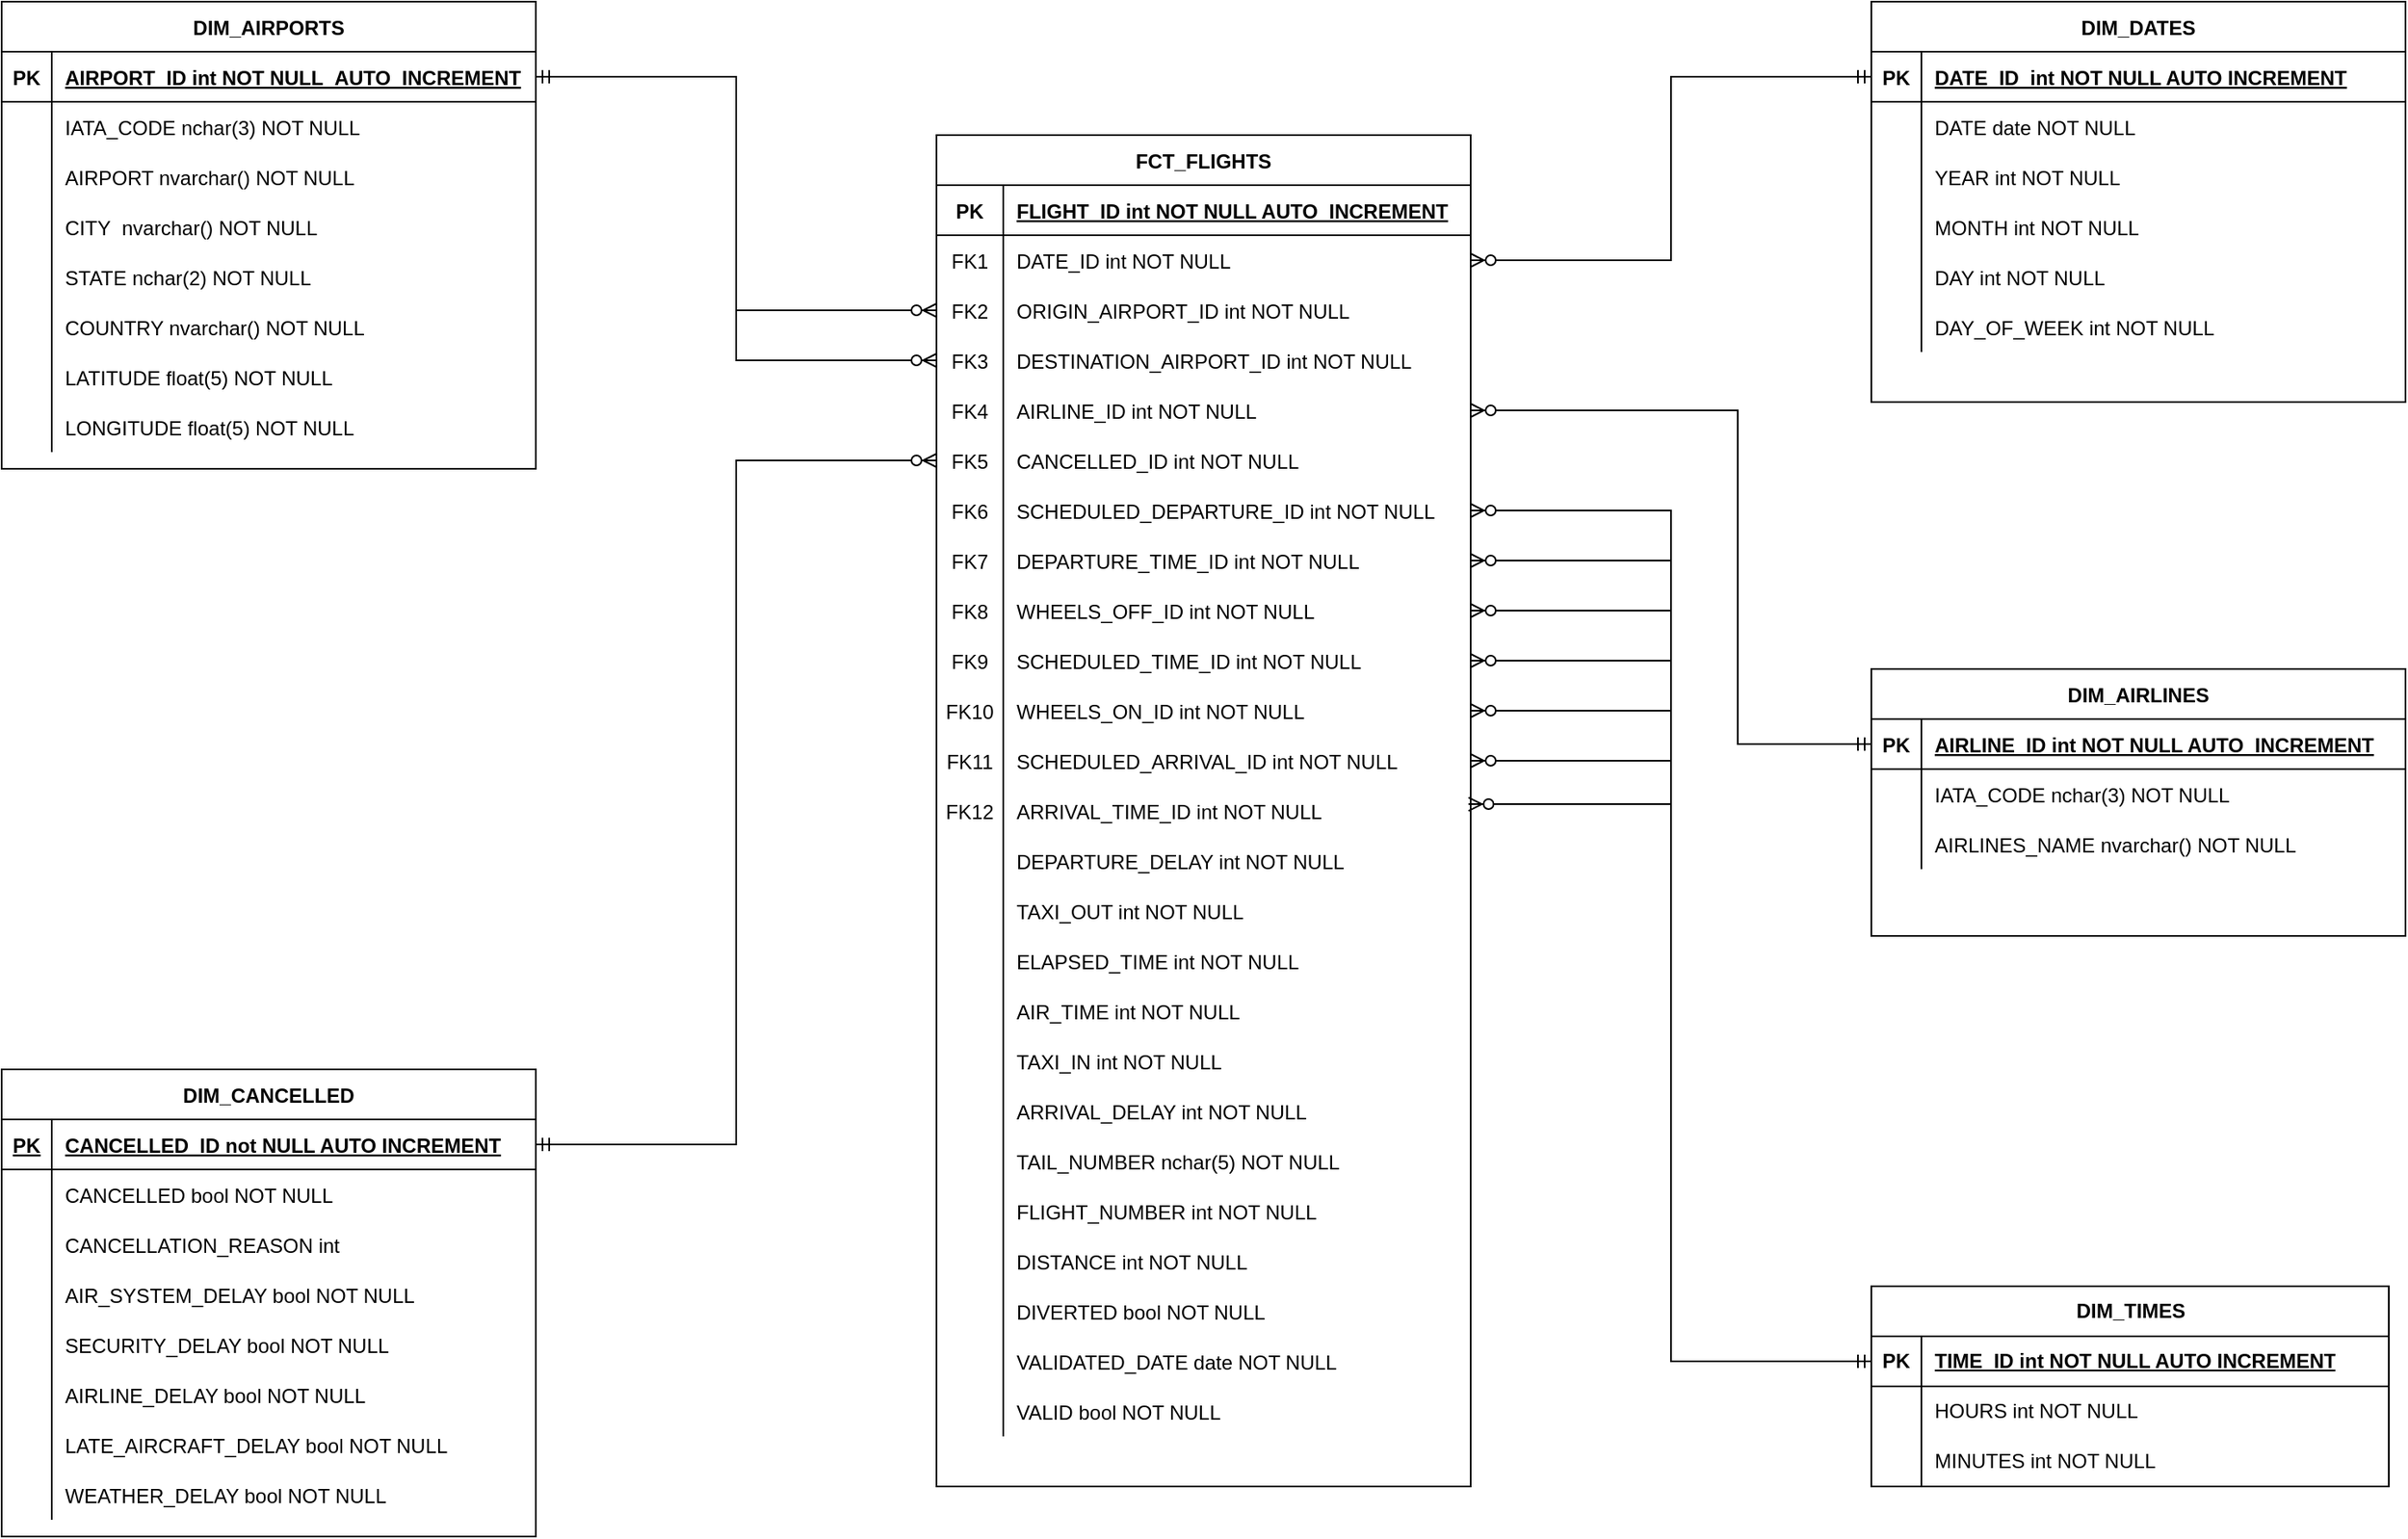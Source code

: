 <mxfile version="21.8.0" type="device">
  <diagram id="R2lEEEUBdFMjLlhIrx00" name="Page-1">
    <mxGraphModel dx="2049" dy="1083" grid="1" gridSize="10" guides="1" tooltips="1" connect="1" arrows="1" fold="1" page="1" pageScale="1" pageWidth="2336" pageHeight="1654" math="0" shadow="0" extFonts="Permanent Marker^https://fonts.googleapis.com/css?family=Permanent+Marker">
      <root>
        <mxCell id="0" />
        <mxCell id="1" parent="0" />
        <mxCell id="C-vyLk0tnHw3VtMMgP7b-2" value="FCT_FLIGHTS" style="shape=table;startSize=30;container=1;collapsible=1;childLayout=tableLayout;fixedRows=1;rowLines=0;fontStyle=1;align=center;resizeLast=1;swimlaneLine=1;" parent="1" vertex="1">
          <mxGeometry x="1160" y="640" width="320" height="810" as="geometry" />
        </mxCell>
        <mxCell id="AF_8IqiVw7T7CIgEQuoO-13" style="shape=partialRectangle;collapsible=0;dropTarget=0;pointerEvents=0;fillColor=none;points=[[0,0.5],[1,0.5]];portConstraint=eastwest;top=0;left=0;right=0;bottom=0;" parent="C-vyLk0tnHw3VtMMgP7b-2" vertex="1">
          <mxGeometry y="30" width="320" height="30" as="geometry" />
        </mxCell>
        <mxCell id="AF_8IqiVw7T7CIgEQuoO-14" value="PK" style="shape=partialRectangle;overflow=hidden;connectable=0;fillColor=none;top=0;left=0;bottom=1;right=0;fontStyle=1" parent="AF_8IqiVw7T7CIgEQuoO-13" vertex="1">
          <mxGeometry width="40.0" height="30" as="geometry">
            <mxRectangle width="40.0" height="30" as="alternateBounds" />
          </mxGeometry>
        </mxCell>
        <mxCell id="AF_8IqiVw7T7CIgEQuoO-15" value="FLIGHT_ID int NOT NULL AUTO_INCREMENT" style="shape=partialRectangle;overflow=hidden;connectable=0;fillColor=none;top=0;left=0;bottom=1;right=0;align=left;spacingLeft=6;fontStyle=5" parent="AF_8IqiVw7T7CIgEQuoO-13" vertex="1">
          <mxGeometry x="40.0" width="280.0" height="30" as="geometry">
            <mxRectangle width="280.0" height="30" as="alternateBounds" />
          </mxGeometry>
        </mxCell>
        <mxCell id="AF_8IqiVw7T7CIgEQuoO-1" style="shape=partialRectangle;collapsible=0;dropTarget=0;pointerEvents=0;fillColor=none;points=[[0,0.5],[1,0.5]];portConstraint=eastwest;top=0;left=0;right=0;bottom=0;" parent="C-vyLk0tnHw3VtMMgP7b-2" vertex="1">
          <mxGeometry y="60" width="320" height="30" as="geometry" />
        </mxCell>
        <mxCell id="AF_8IqiVw7T7CIgEQuoO-2" value="FK1" style="shape=partialRectangle;overflow=hidden;connectable=0;fillColor=none;top=0;left=0;bottom=0;right=0;" parent="AF_8IqiVw7T7CIgEQuoO-1" vertex="1">
          <mxGeometry width="40.0" height="30" as="geometry">
            <mxRectangle width="40.0" height="30" as="alternateBounds" />
          </mxGeometry>
        </mxCell>
        <mxCell id="AF_8IqiVw7T7CIgEQuoO-3" value="DATE_ID int NOT NULL" style="shape=partialRectangle;overflow=hidden;connectable=0;fillColor=none;top=0;left=0;bottom=0;right=0;align=left;spacingLeft=6;" parent="AF_8IqiVw7T7CIgEQuoO-1" vertex="1">
          <mxGeometry x="40.0" width="280.0" height="30" as="geometry">
            <mxRectangle width="280.0" height="30" as="alternateBounds" />
          </mxGeometry>
        </mxCell>
        <mxCell id="C-vyLk0tnHw3VtMMgP7b-6" value="" style="shape=partialRectangle;collapsible=0;dropTarget=0;pointerEvents=0;fillColor=none;points=[[0,0.5],[1,0.5]];portConstraint=eastwest;top=0;left=0;right=0;bottom=0;" parent="C-vyLk0tnHw3VtMMgP7b-2" vertex="1">
          <mxGeometry y="90" width="320" height="30" as="geometry" />
        </mxCell>
        <mxCell id="C-vyLk0tnHw3VtMMgP7b-7" value="FK2" style="shape=partialRectangle;overflow=hidden;connectable=0;fillColor=none;top=0;left=0;bottom=0;right=0;" parent="C-vyLk0tnHw3VtMMgP7b-6" vertex="1">
          <mxGeometry width="40.0" height="30" as="geometry">
            <mxRectangle width="40.0" height="30" as="alternateBounds" />
          </mxGeometry>
        </mxCell>
        <mxCell id="C-vyLk0tnHw3VtMMgP7b-8" value="ORIGIN_AIRPORT_ID int NOT NULL" style="shape=partialRectangle;overflow=hidden;connectable=0;fillColor=none;top=0;left=0;bottom=0;right=0;align=left;spacingLeft=6;" parent="C-vyLk0tnHw3VtMMgP7b-6" vertex="1">
          <mxGeometry x="40.0" width="280.0" height="30" as="geometry">
            <mxRectangle width="280.0" height="30" as="alternateBounds" />
          </mxGeometry>
        </mxCell>
        <mxCell id="C-vyLk0tnHw3VtMMgP7b-9" value="" style="shape=partialRectangle;collapsible=0;dropTarget=0;pointerEvents=0;fillColor=none;points=[[0,0.5],[1,0.5]];portConstraint=eastwest;top=0;left=0;right=0;bottom=0;" parent="C-vyLk0tnHw3VtMMgP7b-2" vertex="1">
          <mxGeometry y="120" width="320" height="30" as="geometry" />
        </mxCell>
        <mxCell id="C-vyLk0tnHw3VtMMgP7b-10" value="FK3" style="shape=partialRectangle;overflow=hidden;connectable=0;fillColor=none;top=0;left=0;bottom=0;right=0;" parent="C-vyLk0tnHw3VtMMgP7b-9" vertex="1">
          <mxGeometry width="40.0" height="30" as="geometry">
            <mxRectangle width="40.0" height="30" as="alternateBounds" />
          </mxGeometry>
        </mxCell>
        <mxCell id="C-vyLk0tnHw3VtMMgP7b-11" value="DESTINATION_AIRPORT_ID int NOT NULL" style="shape=partialRectangle;overflow=hidden;connectable=0;fillColor=none;top=0;left=0;bottom=0;right=0;align=left;spacingLeft=6;" parent="C-vyLk0tnHw3VtMMgP7b-9" vertex="1">
          <mxGeometry x="40.0" width="280.0" height="30" as="geometry">
            <mxRectangle width="280.0" height="30" as="alternateBounds" />
          </mxGeometry>
        </mxCell>
        <mxCell id="hlkv6ecjWy8X-TsBvbIX-10" style="shape=partialRectangle;collapsible=0;dropTarget=0;pointerEvents=0;fillColor=none;points=[[0,0.5],[1,0.5]];portConstraint=eastwest;top=0;left=0;right=0;bottom=0;" parent="C-vyLk0tnHw3VtMMgP7b-2" vertex="1">
          <mxGeometry y="150" width="320" height="30" as="geometry" />
        </mxCell>
        <mxCell id="hlkv6ecjWy8X-TsBvbIX-11" value="FK4" style="shape=partialRectangle;overflow=hidden;connectable=0;fillColor=none;top=0;left=0;bottom=0;right=0;" parent="hlkv6ecjWy8X-TsBvbIX-10" vertex="1">
          <mxGeometry width="40.0" height="30" as="geometry">
            <mxRectangle width="40.0" height="30" as="alternateBounds" />
          </mxGeometry>
        </mxCell>
        <mxCell id="hlkv6ecjWy8X-TsBvbIX-12" value="AIRLINE_ID int NOT NULL" style="shape=partialRectangle;overflow=hidden;connectable=0;fillColor=none;top=0;left=0;bottom=0;right=0;align=left;spacingLeft=6;" parent="hlkv6ecjWy8X-TsBvbIX-10" vertex="1">
          <mxGeometry x="40.0" width="280.0" height="30" as="geometry">
            <mxRectangle width="280.0" height="30" as="alternateBounds" />
          </mxGeometry>
        </mxCell>
        <mxCell id="AF_8IqiVw7T7CIgEQuoO-24" style="shape=partialRectangle;collapsible=0;dropTarget=0;pointerEvents=0;fillColor=none;points=[[0,0.5],[1,0.5]];portConstraint=eastwest;top=0;left=0;right=0;bottom=0;" parent="C-vyLk0tnHw3VtMMgP7b-2" vertex="1">
          <mxGeometry y="180" width="320" height="30" as="geometry" />
        </mxCell>
        <mxCell id="AF_8IqiVw7T7CIgEQuoO-25" value="FK5" style="shape=partialRectangle;overflow=hidden;connectable=0;fillColor=none;top=0;left=0;bottom=0;right=0;" parent="AF_8IqiVw7T7CIgEQuoO-24" vertex="1">
          <mxGeometry width="40.0" height="30" as="geometry">
            <mxRectangle width="40.0" height="30" as="alternateBounds" />
          </mxGeometry>
        </mxCell>
        <mxCell id="AF_8IqiVw7T7CIgEQuoO-26" value="CANCELLED_ID int NOT NULL" style="shape=partialRectangle;overflow=hidden;connectable=0;fillColor=none;top=0;left=0;bottom=0;right=0;align=left;spacingLeft=6;" parent="AF_8IqiVw7T7CIgEQuoO-24" vertex="1">
          <mxGeometry x="40.0" width="280.0" height="30" as="geometry">
            <mxRectangle width="280.0" height="30" as="alternateBounds" />
          </mxGeometry>
        </mxCell>
        <mxCell id="AF_8IqiVw7T7CIgEQuoO-66" style="shape=partialRectangle;collapsible=0;dropTarget=0;pointerEvents=0;fillColor=none;points=[[0,0.5],[1,0.5]];portConstraint=eastwest;top=0;left=0;right=0;bottom=0;" parent="C-vyLk0tnHw3VtMMgP7b-2" vertex="1">
          <mxGeometry y="210" width="320" height="30" as="geometry" />
        </mxCell>
        <mxCell id="AF_8IqiVw7T7CIgEQuoO-67" value="FK6" style="shape=partialRectangle;overflow=hidden;connectable=0;fillColor=none;top=0;left=0;bottom=0;right=0;" parent="AF_8IqiVw7T7CIgEQuoO-66" vertex="1">
          <mxGeometry width="40.0" height="30" as="geometry">
            <mxRectangle width="40.0" height="30" as="alternateBounds" />
          </mxGeometry>
        </mxCell>
        <mxCell id="AF_8IqiVw7T7CIgEQuoO-68" value="SCHEDULED_DEPARTURE_ID int NOT NULL" style="shape=partialRectangle;overflow=hidden;connectable=0;fillColor=none;top=0;left=0;bottom=0;right=0;align=left;spacingLeft=6;" parent="AF_8IqiVw7T7CIgEQuoO-66" vertex="1">
          <mxGeometry x="40.0" width="280.0" height="30" as="geometry">
            <mxRectangle width="280.0" height="30" as="alternateBounds" />
          </mxGeometry>
        </mxCell>
        <mxCell id="AF_8IqiVw7T7CIgEQuoO-63" style="shape=partialRectangle;collapsible=0;dropTarget=0;pointerEvents=0;fillColor=none;points=[[0,0.5],[1,0.5]];portConstraint=eastwest;top=0;left=0;right=0;bottom=0;" parent="C-vyLk0tnHw3VtMMgP7b-2" vertex="1">
          <mxGeometry y="240" width="320" height="30" as="geometry" />
        </mxCell>
        <mxCell id="AF_8IqiVw7T7CIgEQuoO-64" value="FK7" style="shape=partialRectangle;overflow=hidden;connectable=0;fillColor=none;top=0;left=0;bottom=0;right=0;" parent="AF_8IqiVw7T7CIgEQuoO-63" vertex="1">
          <mxGeometry width="40.0" height="30" as="geometry">
            <mxRectangle width="40.0" height="30" as="alternateBounds" />
          </mxGeometry>
        </mxCell>
        <mxCell id="AF_8IqiVw7T7CIgEQuoO-65" value="DEPARTURE_TIME_ID int NOT NULL" style="shape=partialRectangle;overflow=hidden;connectable=0;fillColor=none;top=0;left=0;bottom=0;right=0;align=left;spacingLeft=6;" parent="AF_8IqiVw7T7CIgEQuoO-63" vertex="1">
          <mxGeometry x="40.0" width="280.0" height="30" as="geometry">
            <mxRectangle width="280.0" height="30" as="alternateBounds" />
          </mxGeometry>
        </mxCell>
        <mxCell id="AF_8IqiVw7T7CIgEQuoO-60" style="shape=partialRectangle;collapsible=0;dropTarget=0;pointerEvents=0;fillColor=none;points=[[0,0.5],[1,0.5]];portConstraint=eastwest;top=0;left=0;right=0;bottom=0;" parent="C-vyLk0tnHw3VtMMgP7b-2" vertex="1">
          <mxGeometry y="270" width="320" height="30" as="geometry" />
        </mxCell>
        <mxCell id="AF_8IqiVw7T7CIgEQuoO-61" value="FK8" style="shape=partialRectangle;overflow=hidden;connectable=0;fillColor=none;top=0;left=0;bottom=0;right=0;" parent="AF_8IqiVw7T7CIgEQuoO-60" vertex="1">
          <mxGeometry width="40.0" height="30" as="geometry">
            <mxRectangle width="40.0" height="30" as="alternateBounds" />
          </mxGeometry>
        </mxCell>
        <mxCell id="AF_8IqiVw7T7CIgEQuoO-62" value="WHEELS_OFF_ID int NOT NULL" style="shape=partialRectangle;overflow=hidden;connectable=0;fillColor=none;top=0;left=0;bottom=0;right=0;align=left;spacingLeft=6;" parent="AF_8IqiVw7T7CIgEQuoO-60" vertex="1">
          <mxGeometry x="40.0" width="280.0" height="30" as="geometry">
            <mxRectangle width="280.0" height="30" as="alternateBounds" />
          </mxGeometry>
        </mxCell>
        <mxCell id="AF_8IqiVw7T7CIgEQuoO-81" style="shape=partialRectangle;collapsible=0;dropTarget=0;pointerEvents=0;fillColor=none;points=[[0,0.5],[1,0.5]];portConstraint=eastwest;top=0;left=0;right=0;bottom=0;" parent="C-vyLk0tnHw3VtMMgP7b-2" vertex="1">
          <mxGeometry y="300" width="320" height="30" as="geometry" />
        </mxCell>
        <mxCell id="AF_8IqiVw7T7CIgEQuoO-82" value="FK9" style="shape=partialRectangle;overflow=hidden;connectable=0;fillColor=none;top=0;left=0;bottom=0;right=0;" parent="AF_8IqiVw7T7CIgEQuoO-81" vertex="1">
          <mxGeometry width="40.0" height="30" as="geometry">
            <mxRectangle width="40.0" height="30" as="alternateBounds" />
          </mxGeometry>
        </mxCell>
        <mxCell id="AF_8IqiVw7T7CIgEQuoO-83" value="SCHEDULED_TIME_ID int NOT NULL" style="shape=partialRectangle;overflow=hidden;connectable=0;fillColor=none;top=0;left=0;bottom=0;right=0;align=left;spacingLeft=6;" parent="AF_8IqiVw7T7CIgEQuoO-81" vertex="1">
          <mxGeometry x="40.0" width="280.0" height="30" as="geometry">
            <mxRectangle width="280.0" height="30" as="alternateBounds" />
          </mxGeometry>
        </mxCell>
        <mxCell id="AF_8IqiVw7T7CIgEQuoO-72" style="shape=partialRectangle;collapsible=0;dropTarget=0;pointerEvents=0;fillColor=none;points=[[0,0.5],[1,0.5]];portConstraint=eastwest;top=0;left=0;right=0;bottom=0;" parent="C-vyLk0tnHw3VtMMgP7b-2" vertex="1">
          <mxGeometry y="330" width="320" height="30" as="geometry" />
        </mxCell>
        <mxCell id="AF_8IqiVw7T7CIgEQuoO-73" value="FK10" style="shape=partialRectangle;overflow=hidden;connectable=0;fillColor=none;top=0;left=0;bottom=0;right=0;" parent="AF_8IqiVw7T7CIgEQuoO-72" vertex="1">
          <mxGeometry width="40.0" height="30" as="geometry">
            <mxRectangle width="40.0" height="30" as="alternateBounds" />
          </mxGeometry>
        </mxCell>
        <mxCell id="AF_8IqiVw7T7CIgEQuoO-74" value="WHEELS_ON_ID int NOT NULL" style="shape=partialRectangle;overflow=hidden;connectable=0;fillColor=none;top=0;left=0;bottom=0;right=0;align=left;spacingLeft=6;" parent="AF_8IqiVw7T7CIgEQuoO-72" vertex="1">
          <mxGeometry x="40.0" width="280.0" height="30" as="geometry">
            <mxRectangle width="280.0" height="30" as="alternateBounds" />
          </mxGeometry>
        </mxCell>
        <mxCell id="AF_8IqiVw7T7CIgEQuoO-93" style="shape=partialRectangle;collapsible=0;dropTarget=0;pointerEvents=0;fillColor=none;points=[[0,0.5],[1,0.5]];portConstraint=eastwest;top=0;left=0;right=0;bottom=0;" parent="C-vyLk0tnHw3VtMMgP7b-2" vertex="1">
          <mxGeometry y="360" width="320" height="30" as="geometry" />
        </mxCell>
        <mxCell id="AF_8IqiVw7T7CIgEQuoO-94" value="FK11" style="shape=partialRectangle;overflow=hidden;connectable=0;fillColor=none;top=0;left=0;bottom=0;right=0;" parent="AF_8IqiVw7T7CIgEQuoO-93" vertex="1">
          <mxGeometry width="40.0" height="30" as="geometry">
            <mxRectangle width="40.0" height="30" as="alternateBounds" />
          </mxGeometry>
        </mxCell>
        <mxCell id="AF_8IqiVw7T7CIgEQuoO-95" value="SCHEDULED_ARRIVAL_ID int NOT NULL" style="shape=partialRectangle;overflow=hidden;connectable=0;fillColor=none;top=0;left=0;bottom=0;right=0;align=left;spacingLeft=6;" parent="AF_8IqiVw7T7CIgEQuoO-93" vertex="1">
          <mxGeometry x="40.0" width="280.0" height="30" as="geometry">
            <mxRectangle width="280.0" height="30" as="alternateBounds" />
          </mxGeometry>
        </mxCell>
        <mxCell id="AF_8IqiVw7T7CIgEQuoO-90" style="shape=partialRectangle;collapsible=0;dropTarget=0;pointerEvents=0;fillColor=none;points=[[0,0.5],[1,0.5]];portConstraint=eastwest;top=0;left=0;right=0;bottom=0;" parent="C-vyLk0tnHw3VtMMgP7b-2" vertex="1">
          <mxGeometry y="390" width="320" height="30" as="geometry" />
        </mxCell>
        <mxCell id="AF_8IqiVw7T7CIgEQuoO-91" value="FK12" style="shape=partialRectangle;overflow=hidden;connectable=0;fillColor=none;top=0;left=0;bottom=0;right=0;" parent="AF_8IqiVw7T7CIgEQuoO-90" vertex="1">
          <mxGeometry width="40.0" height="30" as="geometry">
            <mxRectangle width="40.0" height="30" as="alternateBounds" />
          </mxGeometry>
        </mxCell>
        <mxCell id="AF_8IqiVw7T7CIgEQuoO-92" value="ARRIVAL_TIME_ID int NOT NULL" style="shape=partialRectangle;overflow=hidden;connectable=0;fillColor=none;top=0;left=0;bottom=0;right=0;align=left;spacingLeft=6;" parent="AF_8IqiVw7T7CIgEQuoO-90" vertex="1">
          <mxGeometry x="40.0" width="280.0" height="30" as="geometry">
            <mxRectangle width="280.0" height="30" as="alternateBounds" />
          </mxGeometry>
        </mxCell>
        <mxCell id="AF_8IqiVw7T7CIgEQuoO-87" style="shape=partialRectangle;collapsible=0;dropTarget=0;pointerEvents=0;fillColor=none;points=[[0,0.5],[1,0.5]];portConstraint=eastwest;top=0;left=0;right=0;bottom=0;" parent="C-vyLk0tnHw3VtMMgP7b-2" vertex="1">
          <mxGeometry y="420" width="320" height="30" as="geometry" />
        </mxCell>
        <mxCell id="AF_8IqiVw7T7CIgEQuoO-88" style="shape=partialRectangle;overflow=hidden;connectable=0;fillColor=none;top=0;left=0;bottom=0;right=0;" parent="AF_8IqiVw7T7CIgEQuoO-87" vertex="1">
          <mxGeometry width="40.0" height="30" as="geometry">
            <mxRectangle width="40.0" height="30" as="alternateBounds" />
          </mxGeometry>
        </mxCell>
        <mxCell id="AF_8IqiVw7T7CIgEQuoO-89" value="DEPARTURE_DELAY int NOT NULL" style="shape=partialRectangle;overflow=hidden;connectable=0;fillColor=none;top=0;left=0;bottom=0;right=0;align=left;spacingLeft=6;" parent="AF_8IqiVw7T7CIgEQuoO-87" vertex="1">
          <mxGeometry x="40.0" width="280.0" height="30" as="geometry">
            <mxRectangle width="280.0" height="30" as="alternateBounds" />
          </mxGeometry>
        </mxCell>
        <mxCell id="AF_8IqiVw7T7CIgEQuoO-102" style="shape=partialRectangle;collapsible=0;dropTarget=0;pointerEvents=0;fillColor=none;points=[[0,0.5],[1,0.5]];portConstraint=eastwest;top=0;left=0;right=0;bottom=0;" parent="C-vyLk0tnHw3VtMMgP7b-2" vertex="1">
          <mxGeometry y="450" width="320" height="30" as="geometry" />
        </mxCell>
        <mxCell id="AF_8IqiVw7T7CIgEQuoO-103" style="shape=partialRectangle;overflow=hidden;connectable=0;fillColor=none;top=0;left=0;bottom=0;right=0;" parent="AF_8IqiVw7T7CIgEQuoO-102" vertex="1">
          <mxGeometry width="40.0" height="30" as="geometry">
            <mxRectangle width="40.0" height="30" as="alternateBounds" />
          </mxGeometry>
        </mxCell>
        <mxCell id="AF_8IqiVw7T7CIgEQuoO-104" value="TAXI_OUT int NOT NULL" style="shape=partialRectangle;overflow=hidden;connectable=0;fillColor=none;top=0;left=0;bottom=0;right=0;align=left;spacingLeft=6;" parent="AF_8IqiVw7T7CIgEQuoO-102" vertex="1">
          <mxGeometry x="40.0" width="280.0" height="30" as="geometry">
            <mxRectangle width="280.0" height="30" as="alternateBounds" />
          </mxGeometry>
        </mxCell>
        <mxCell id="AF_8IqiVw7T7CIgEQuoO-99" style="shape=partialRectangle;collapsible=0;dropTarget=0;pointerEvents=0;fillColor=none;points=[[0,0.5],[1,0.5]];portConstraint=eastwest;top=0;left=0;right=0;bottom=0;" parent="C-vyLk0tnHw3VtMMgP7b-2" vertex="1">
          <mxGeometry y="480" width="320" height="30" as="geometry" />
        </mxCell>
        <mxCell id="AF_8IqiVw7T7CIgEQuoO-100" style="shape=partialRectangle;overflow=hidden;connectable=0;fillColor=none;top=0;left=0;bottom=0;right=0;" parent="AF_8IqiVw7T7CIgEQuoO-99" vertex="1">
          <mxGeometry width="40.0" height="30" as="geometry">
            <mxRectangle width="40.0" height="30" as="alternateBounds" />
          </mxGeometry>
        </mxCell>
        <mxCell id="AF_8IqiVw7T7CIgEQuoO-101" value="ELAPSED_TIME int NOT NULL" style="shape=partialRectangle;overflow=hidden;connectable=0;fillColor=none;top=0;left=0;bottom=0;right=0;align=left;spacingLeft=6;" parent="AF_8IqiVw7T7CIgEQuoO-99" vertex="1">
          <mxGeometry x="40.0" width="280.0" height="30" as="geometry">
            <mxRectangle width="280.0" height="30" as="alternateBounds" />
          </mxGeometry>
        </mxCell>
        <mxCell id="AF_8IqiVw7T7CIgEQuoO-96" style="shape=partialRectangle;collapsible=0;dropTarget=0;pointerEvents=0;fillColor=none;points=[[0,0.5],[1,0.5]];portConstraint=eastwest;top=0;left=0;right=0;bottom=0;" parent="C-vyLk0tnHw3VtMMgP7b-2" vertex="1">
          <mxGeometry y="510" width="320" height="30" as="geometry" />
        </mxCell>
        <mxCell id="AF_8IqiVw7T7CIgEQuoO-97" style="shape=partialRectangle;overflow=hidden;connectable=0;fillColor=none;top=0;left=0;bottom=0;right=0;" parent="AF_8IqiVw7T7CIgEQuoO-96" vertex="1">
          <mxGeometry width="40.0" height="30" as="geometry">
            <mxRectangle width="40.0" height="30" as="alternateBounds" />
          </mxGeometry>
        </mxCell>
        <mxCell id="AF_8IqiVw7T7CIgEQuoO-98" value="AIR_TIME int NOT NULL" style="shape=partialRectangle;overflow=hidden;connectable=0;fillColor=none;top=0;left=0;bottom=0;right=0;align=left;spacingLeft=6;" parent="AF_8IqiVw7T7CIgEQuoO-96" vertex="1">
          <mxGeometry x="40.0" width="280.0" height="30" as="geometry">
            <mxRectangle width="280.0" height="30" as="alternateBounds" />
          </mxGeometry>
        </mxCell>
        <mxCell id="AF_8IqiVw7T7CIgEQuoO-108" style="shape=partialRectangle;collapsible=0;dropTarget=0;pointerEvents=0;fillColor=none;points=[[0,0.5],[1,0.5]];portConstraint=eastwest;top=0;left=0;right=0;bottom=0;" parent="C-vyLk0tnHw3VtMMgP7b-2" vertex="1">
          <mxGeometry y="540" width="320" height="30" as="geometry" />
        </mxCell>
        <mxCell id="AF_8IqiVw7T7CIgEQuoO-109" style="shape=partialRectangle;overflow=hidden;connectable=0;fillColor=none;top=0;left=0;bottom=0;right=0;" parent="AF_8IqiVw7T7CIgEQuoO-108" vertex="1">
          <mxGeometry width="40.0" height="30" as="geometry">
            <mxRectangle width="40.0" height="30" as="alternateBounds" />
          </mxGeometry>
        </mxCell>
        <mxCell id="AF_8IqiVw7T7CIgEQuoO-110" value="TAXI_IN int NOT NULL" style="shape=partialRectangle;overflow=hidden;connectable=0;fillColor=none;top=0;left=0;bottom=0;right=0;align=left;spacingLeft=6;" parent="AF_8IqiVw7T7CIgEQuoO-108" vertex="1">
          <mxGeometry x="40.0" width="280.0" height="30" as="geometry">
            <mxRectangle width="280.0" height="30" as="alternateBounds" />
          </mxGeometry>
        </mxCell>
        <mxCell id="AF_8IqiVw7T7CIgEQuoO-105" style="shape=partialRectangle;collapsible=0;dropTarget=0;pointerEvents=0;fillColor=none;points=[[0,0.5],[1,0.5]];portConstraint=eastwest;top=0;left=0;right=0;bottom=0;" parent="C-vyLk0tnHw3VtMMgP7b-2" vertex="1">
          <mxGeometry y="570" width="320" height="30" as="geometry" />
        </mxCell>
        <mxCell id="AF_8IqiVw7T7CIgEQuoO-106" style="shape=partialRectangle;overflow=hidden;connectable=0;fillColor=none;top=0;left=0;bottom=0;right=0;" parent="AF_8IqiVw7T7CIgEQuoO-105" vertex="1">
          <mxGeometry width="40.0" height="30" as="geometry">
            <mxRectangle width="40.0" height="30" as="alternateBounds" />
          </mxGeometry>
        </mxCell>
        <mxCell id="AF_8IqiVw7T7CIgEQuoO-107" value="ARRIVAL_DELAY int NOT NULL" style="shape=partialRectangle;overflow=hidden;connectable=0;fillColor=none;top=0;left=0;bottom=0;right=0;align=left;spacingLeft=6;" parent="AF_8IqiVw7T7CIgEQuoO-105" vertex="1">
          <mxGeometry x="40.0" width="280.0" height="30" as="geometry">
            <mxRectangle width="280.0" height="30" as="alternateBounds" />
          </mxGeometry>
        </mxCell>
        <mxCell id="AF_8IqiVw7T7CIgEQuoO-32" style="shape=partialRectangle;collapsible=0;dropTarget=0;pointerEvents=0;fillColor=none;points=[[0,0.5],[1,0.5]];portConstraint=eastwest;top=0;left=0;right=0;bottom=0;" parent="C-vyLk0tnHw3VtMMgP7b-2" vertex="1">
          <mxGeometry y="600" width="320" height="30" as="geometry" />
        </mxCell>
        <mxCell id="AF_8IqiVw7T7CIgEQuoO-33" style="shape=partialRectangle;overflow=hidden;connectable=0;fillColor=none;top=0;left=0;bottom=0;right=0;" parent="AF_8IqiVw7T7CIgEQuoO-32" vertex="1">
          <mxGeometry width="40.0" height="30" as="geometry">
            <mxRectangle width="40.0" height="30" as="alternateBounds" />
          </mxGeometry>
        </mxCell>
        <mxCell id="AF_8IqiVw7T7CIgEQuoO-34" value="TAIL_NUMBER nchar(5) NOT NULL" style="shape=partialRectangle;overflow=hidden;connectable=0;fillColor=none;top=0;left=0;bottom=0;right=0;align=left;spacingLeft=6;" parent="AF_8IqiVw7T7CIgEQuoO-32" vertex="1">
          <mxGeometry x="40.0" width="280.0" height="30" as="geometry">
            <mxRectangle width="280.0" height="30" as="alternateBounds" />
          </mxGeometry>
        </mxCell>
        <mxCell id="AF_8IqiVw7T7CIgEQuoO-29" style="shape=partialRectangle;collapsible=0;dropTarget=0;pointerEvents=0;fillColor=none;points=[[0,0.5],[1,0.5]];portConstraint=eastwest;top=0;left=0;right=0;bottom=0;" parent="C-vyLk0tnHw3VtMMgP7b-2" vertex="1">
          <mxGeometry y="630" width="320" height="30" as="geometry" />
        </mxCell>
        <mxCell id="AF_8IqiVw7T7CIgEQuoO-30" style="shape=partialRectangle;overflow=hidden;connectable=0;fillColor=none;top=0;left=0;bottom=0;right=0;" parent="AF_8IqiVw7T7CIgEQuoO-29" vertex="1">
          <mxGeometry width="40.0" height="30" as="geometry">
            <mxRectangle width="40.0" height="30" as="alternateBounds" />
          </mxGeometry>
        </mxCell>
        <mxCell id="AF_8IqiVw7T7CIgEQuoO-31" value="FLIGHT_NUMBER int NOT NULL" style="shape=partialRectangle;overflow=hidden;connectable=0;fillColor=none;top=0;left=0;bottom=0;right=0;align=left;spacingLeft=6;" parent="AF_8IqiVw7T7CIgEQuoO-29" vertex="1">
          <mxGeometry x="40.0" width="280.0" height="30" as="geometry">
            <mxRectangle width="280.0" height="30" as="alternateBounds" />
          </mxGeometry>
        </mxCell>
        <mxCell id="AF_8IqiVw7T7CIgEQuoO-35" style="shape=partialRectangle;collapsible=0;dropTarget=0;pointerEvents=0;fillColor=none;points=[[0,0.5],[1,0.5]];portConstraint=eastwest;top=0;left=0;right=0;bottom=0;" parent="C-vyLk0tnHw3VtMMgP7b-2" vertex="1">
          <mxGeometry y="660" width="320" height="30" as="geometry" />
        </mxCell>
        <mxCell id="AF_8IqiVw7T7CIgEQuoO-36" style="shape=partialRectangle;overflow=hidden;connectable=0;fillColor=none;top=0;left=0;bottom=0;right=0;" parent="AF_8IqiVw7T7CIgEQuoO-35" vertex="1">
          <mxGeometry width="40.0" height="30" as="geometry">
            <mxRectangle width="40.0" height="30" as="alternateBounds" />
          </mxGeometry>
        </mxCell>
        <mxCell id="AF_8IqiVw7T7CIgEQuoO-37" value="DISTANCE int NOT NULL" style="shape=partialRectangle;overflow=hidden;connectable=0;fillColor=none;top=0;left=0;bottom=0;right=0;align=left;spacingLeft=6;" parent="AF_8IqiVw7T7CIgEQuoO-35" vertex="1">
          <mxGeometry x="40.0" width="280.0" height="30" as="geometry">
            <mxRectangle width="280.0" height="30" as="alternateBounds" />
          </mxGeometry>
        </mxCell>
        <mxCell id="AF_8IqiVw7T7CIgEQuoO-41" style="shape=partialRectangle;collapsible=0;dropTarget=0;pointerEvents=0;fillColor=none;points=[[0,0.5],[1,0.5]];portConstraint=eastwest;top=0;left=0;right=0;bottom=0;" parent="C-vyLk0tnHw3VtMMgP7b-2" vertex="1">
          <mxGeometry y="690" width="320" height="30" as="geometry" />
        </mxCell>
        <mxCell id="AF_8IqiVw7T7CIgEQuoO-42" style="shape=partialRectangle;overflow=hidden;connectable=0;fillColor=none;top=0;left=0;bottom=0;right=0;" parent="AF_8IqiVw7T7CIgEQuoO-41" vertex="1">
          <mxGeometry width="40.0" height="30" as="geometry">
            <mxRectangle width="40.0" height="30" as="alternateBounds" />
          </mxGeometry>
        </mxCell>
        <mxCell id="AF_8IqiVw7T7CIgEQuoO-43" value="DIVERTED bool NOT NULL" style="shape=partialRectangle;overflow=hidden;connectable=0;fillColor=none;top=0;left=0;bottom=0;right=0;align=left;spacingLeft=6;" parent="AF_8IqiVw7T7CIgEQuoO-41" vertex="1">
          <mxGeometry x="40.0" width="280.0" height="30" as="geometry">
            <mxRectangle width="280.0" height="30" as="alternateBounds" />
          </mxGeometry>
        </mxCell>
        <mxCell id="AF_8IqiVw7T7CIgEQuoO-7" style="shape=partialRectangle;collapsible=0;dropTarget=0;pointerEvents=0;fillColor=none;points=[[0,0.5],[1,0.5]];portConstraint=eastwest;top=0;left=0;right=0;bottom=0;" parent="C-vyLk0tnHw3VtMMgP7b-2" vertex="1">
          <mxGeometry y="720" width="320" height="30" as="geometry" />
        </mxCell>
        <mxCell id="AF_8IqiVw7T7CIgEQuoO-8" style="shape=partialRectangle;overflow=hidden;connectable=0;fillColor=none;top=0;left=0;bottom=0;right=0;" parent="AF_8IqiVw7T7CIgEQuoO-7" vertex="1">
          <mxGeometry width="40.0" height="30" as="geometry">
            <mxRectangle width="40.0" height="30" as="alternateBounds" />
          </mxGeometry>
        </mxCell>
        <mxCell id="AF_8IqiVw7T7CIgEQuoO-9" value="VALIDATED_DATE date NOT NULL" style="shape=partialRectangle;overflow=hidden;connectable=0;fillColor=none;top=0;left=0;bottom=0;right=0;align=left;spacingLeft=6;" parent="AF_8IqiVw7T7CIgEQuoO-7" vertex="1">
          <mxGeometry x="40.0" width="280.0" height="30" as="geometry">
            <mxRectangle width="280.0" height="30" as="alternateBounds" />
          </mxGeometry>
        </mxCell>
        <mxCell id="AF_8IqiVw7T7CIgEQuoO-4" style="shape=partialRectangle;collapsible=0;dropTarget=0;pointerEvents=0;fillColor=none;points=[[0,0.5],[1,0.5]];portConstraint=eastwest;top=0;left=0;right=0;bottom=0;" parent="C-vyLk0tnHw3VtMMgP7b-2" vertex="1">
          <mxGeometry y="750" width="320" height="30" as="geometry" />
        </mxCell>
        <mxCell id="AF_8IqiVw7T7CIgEQuoO-5" style="shape=partialRectangle;overflow=hidden;connectable=0;fillColor=none;top=0;left=0;bottom=0;right=0;" parent="AF_8IqiVw7T7CIgEQuoO-4" vertex="1">
          <mxGeometry width="40.0" height="30" as="geometry">
            <mxRectangle width="40.0" height="30" as="alternateBounds" />
          </mxGeometry>
        </mxCell>
        <mxCell id="AF_8IqiVw7T7CIgEQuoO-6" value="VALID bool NOT NULL" style="shape=partialRectangle;overflow=hidden;connectable=0;fillColor=none;top=0;left=0;bottom=0;right=0;align=left;spacingLeft=6;" parent="AF_8IqiVw7T7CIgEQuoO-4" vertex="1">
          <mxGeometry x="40.0" width="280.0" height="30" as="geometry">
            <mxRectangle width="280.0" height="30" as="alternateBounds" />
          </mxGeometry>
        </mxCell>
        <mxCell id="C-vyLk0tnHw3VtMMgP7b-13" value="DIM_AIRLINES" style="shape=table;startSize=30;container=1;collapsible=1;childLayout=tableLayout;fixedRows=1;rowLines=0;fontStyle=1;align=center;resizeLast=1;" parent="1" vertex="1">
          <mxGeometry x="1720" y="960" width="320" height="160" as="geometry" />
        </mxCell>
        <mxCell id="C-vyLk0tnHw3VtMMgP7b-14" value="" style="shape=partialRectangle;collapsible=0;dropTarget=0;pointerEvents=0;fillColor=none;points=[[0,0.5],[1,0.5]];portConstraint=eastwest;top=0;left=0;right=0;bottom=1;" parent="C-vyLk0tnHw3VtMMgP7b-13" vertex="1">
          <mxGeometry y="30" width="320" height="30" as="geometry" />
        </mxCell>
        <mxCell id="C-vyLk0tnHw3VtMMgP7b-15" value="PK" style="shape=partialRectangle;overflow=hidden;connectable=0;fillColor=none;top=0;left=0;bottom=0;right=0;fontStyle=1;" parent="C-vyLk0tnHw3VtMMgP7b-14" vertex="1">
          <mxGeometry width="30" height="30" as="geometry">
            <mxRectangle width="30" height="30" as="alternateBounds" />
          </mxGeometry>
        </mxCell>
        <mxCell id="C-vyLk0tnHw3VtMMgP7b-16" value="AIRLINE_ID int NOT NULL AUTO_INCREMENT" style="shape=partialRectangle;overflow=hidden;connectable=0;fillColor=none;top=0;left=0;bottom=0;right=0;align=left;spacingLeft=6;fontStyle=5;" parent="C-vyLk0tnHw3VtMMgP7b-14" vertex="1">
          <mxGeometry x="30" width="290" height="30" as="geometry">
            <mxRectangle width="290" height="30" as="alternateBounds" />
          </mxGeometry>
        </mxCell>
        <mxCell id="C-vyLk0tnHw3VtMMgP7b-17" value="" style="shape=partialRectangle;collapsible=0;dropTarget=0;pointerEvents=0;fillColor=none;points=[[0,0.5],[1,0.5]];portConstraint=eastwest;top=0;left=0;right=0;bottom=0;" parent="C-vyLk0tnHw3VtMMgP7b-13" vertex="1">
          <mxGeometry y="60" width="320" height="30" as="geometry" />
        </mxCell>
        <mxCell id="C-vyLk0tnHw3VtMMgP7b-18" value="" style="shape=partialRectangle;overflow=hidden;connectable=0;fillColor=none;top=0;left=0;bottom=0;right=0;" parent="C-vyLk0tnHw3VtMMgP7b-17" vertex="1">
          <mxGeometry width="30" height="30" as="geometry">
            <mxRectangle width="30" height="30" as="alternateBounds" />
          </mxGeometry>
        </mxCell>
        <mxCell id="C-vyLk0tnHw3VtMMgP7b-19" value="IATA_CODE nchar(3) NOT NULL" style="shape=partialRectangle;overflow=hidden;connectable=0;fillColor=none;top=0;left=0;bottom=0;right=0;align=left;spacingLeft=6;" parent="C-vyLk0tnHw3VtMMgP7b-17" vertex="1">
          <mxGeometry x="30" width="290" height="30" as="geometry">
            <mxRectangle width="290" height="30" as="alternateBounds" />
          </mxGeometry>
        </mxCell>
        <mxCell id="C-vyLk0tnHw3VtMMgP7b-20" value="" style="shape=partialRectangle;collapsible=0;dropTarget=0;pointerEvents=0;fillColor=none;points=[[0,0.5],[1,0.5]];portConstraint=eastwest;top=0;left=0;right=0;bottom=0;" parent="C-vyLk0tnHw3VtMMgP7b-13" vertex="1">
          <mxGeometry y="90" width="320" height="30" as="geometry" />
        </mxCell>
        <mxCell id="C-vyLk0tnHw3VtMMgP7b-21" value="" style="shape=partialRectangle;overflow=hidden;connectable=0;fillColor=none;top=0;left=0;bottom=0;right=0;" parent="C-vyLk0tnHw3VtMMgP7b-20" vertex="1">
          <mxGeometry width="30" height="30" as="geometry">
            <mxRectangle width="30" height="30" as="alternateBounds" />
          </mxGeometry>
        </mxCell>
        <mxCell id="C-vyLk0tnHw3VtMMgP7b-22" value="AIRLINES_NAME nvarchar() NOT NULL" style="shape=partialRectangle;overflow=hidden;connectable=0;fillColor=none;top=0;left=0;bottom=0;right=0;align=left;spacingLeft=6;" parent="C-vyLk0tnHw3VtMMgP7b-20" vertex="1">
          <mxGeometry x="30" width="290" height="30" as="geometry">
            <mxRectangle width="290" height="30" as="alternateBounds" />
          </mxGeometry>
        </mxCell>
        <mxCell id="C-vyLk0tnHw3VtMMgP7b-23" value="DIM_AIRPORTS" style="shape=table;startSize=30;container=1;collapsible=1;childLayout=tableLayout;fixedRows=1;rowLines=0;fontStyle=1;align=center;resizeLast=1;" parent="1" vertex="1">
          <mxGeometry x="600" y="560" width="320" height="280" as="geometry" />
        </mxCell>
        <mxCell id="C-vyLk0tnHw3VtMMgP7b-24" value="" style="shape=partialRectangle;collapsible=0;dropTarget=0;pointerEvents=0;fillColor=none;points=[[0,0.5],[1,0.5]];portConstraint=eastwest;top=0;left=0;right=0;bottom=1;" parent="C-vyLk0tnHw3VtMMgP7b-23" vertex="1">
          <mxGeometry y="30" width="320" height="30" as="geometry" />
        </mxCell>
        <mxCell id="C-vyLk0tnHw3VtMMgP7b-25" value="PK" style="shape=partialRectangle;overflow=hidden;connectable=0;fillColor=none;top=0;left=0;bottom=0;right=0;fontStyle=1;" parent="C-vyLk0tnHw3VtMMgP7b-24" vertex="1">
          <mxGeometry width="30" height="30" as="geometry">
            <mxRectangle width="30" height="30" as="alternateBounds" />
          </mxGeometry>
        </mxCell>
        <mxCell id="C-vyLk0tnHw3VtMMgP7b-26" value="AIRPORT_ID int NOT NULL  AUTO_INCREMENT" style="shape=partialRectangle;overflow=hidden;connectable=0;fillColor=none;top=0;left=0;bottom=0;right=0;align=left;spacingLeft=6;fontStyle=5;" parent="C-vyLk0tnHw3VtMMgP7b-24" vertex="1">
          <mxGeometry x="30" width="290" height="30" as="geometry">
            <mxRectangle width="290" height="30" as="alternateBounds" />
          </mxGeometry>
        </mxCell>
        <mxCell id="C-vyLk0tnHw3VtMMgP7b-27" value="" style="shape=partialRectangle;collapsible=0;dropTarget=0;pointerEvents=0;fillColor=none;points=[[0,0.5],[1,0.5]];portConstraint=eastwest;top=0;left=0;right=0;bottom=0;" parent="C-vyLk0tnHw3VtMMgP7b-23" vertex="1">
          <mxGeometry y="60" width="320" height="30" as="geometry" />
        </mxCell>
        <mxCell id="C-vyLk0tnHw3VtMMgP7b-28" value="" style="shape=partialRectangle;overflow=hidden;connectable=0;fillColor=none;top=0;left=0;bottom=0;right=0;" parent="C-vyLk0tnHw3VtMMgP7b-27" vertex="1">
          <mxGeometry width="30" height="30" as="geometry">
            <mxRectangle width="30" height="30" as="alternateBounds" />
          </mxGeometry>
        </mxCell>
        <mxCell id="C-vyLk0tnHw3VtMMgP7b-29" value="IATA_CODE nchar(3) NOT NULL" style="shape=partialRectangle;overflow=hidden;connectable=0;fillColor=none;top=0;left=0;bottom=0;right=0;align=left;spacingLeft=6;" parent="C-vyLk0tnHw3VtMMgP7b-27" vertex="1">
          <mxGeometry x="30" width="290" height="30" as="geometry">
            <mxRectangle width="290" height="30" as="alternateBounds" />
          </mxGeometry>
        </mxCell>
        <mxCell id="hlkv6ecjWy8X-TsBvbIX-37" style="shape=partialRectangle;collapsible=0;dropTarget=0;pointerEvents=0;fillColor=none;points=[[0,0.5],[1,0.5]];portConstraint=eastwest;top=0;left=0;right=0;bottom=0;" parent="C-vyLk0tnHw3VtMMgP7b-23" vertex="1">
          <mxGeometry y="90" width="320" height="30" as="geometry" />
        </mxCell>
        <mxCell id="hlkv6ecjWy8X-TsBvbIX-38" style="shape=partialRectangle;overflow=hidden;connectable=0;fillColor=none;top=0;left=0;bottom=0;right=0;" parent="hlkv6ecjWy8X-TsBvbIX-37" vertex="1">
          <mxGeometry width="30" height="30" as="geometry">
            <mxRectangle width="30" height="30" as="alternateBounds" />
          </mxGeometry>
        </mxCell>
        <mxCell id="hlkv6ecjWy8X-TsBvbIX-39" value="AIRPORT nvarchar() NOT NULL" style="shape=partialRectangle;overflow=hidden;connectable=0;fillColor=none;top=0;left=0;bottom=0;right=0;align=left;spacingLeft=6;" parent="hlkv6ecjWy8X-TsBvbIX-37" vertex="1">
          <mxGeometry x="30" width="290" height="30" as="geometry">
            <mxRectangle width="290" height="30" as="alternateBounds" />
          </mxGeometry>
        </mxCell>
        <mxCell id="hlkv6ecjWy8X-TsBvbIX-40" style="shape=partialRectangle;collapsible=0;dropTarget=0;pointerEvents=0;fillColor=none;points=[[0,0.5],[1,0.5]];portConstraint=eastwest;top=0;left=0;right=0;bottom=0;" parent="C-vyLk0tnHw3VtMMgP7b-23" vertex="1">
          <mxGeometry y="120" width="320" height="30" as="geometry" />
        </mxCell>
        <mxCell id="hlkv6ecjWy8X-TsBvbIX-41" style="shape=partialRectangle;overflow=hidden;connectable=0;fillColor=none;top=0;left=0;bottom=0;right=0;" parent="hlkv6ecjWy8X-TsBvbIX-40" vertex="1">
          <mxGeometry width="30" height="30" as="geometry">
            <mxRectangle width="30" height="30" as="alternateBounds" />
          </mxGeometry>
        </mxCell>
        <mxCell id="hlkv6ecjWy8X-TsBvbIX-42" value="CITY  nvarchar() NOT NULL" style="shape=partialRectangle;overflow=hidden;connectable=0;fillColor=none;top=0;left=0;bottom=0;right=0;align=left;spacingLeft=6;" parent="hlkv6ecjWy8X-TsBvbIX-40" vertex="1">
          <mxGeometry x="30" width="290" height="30" as="geometry">
            <mxRectangle width="290" height="30" as="alternateBounds" />
          </mxGeometry>
        </mxCell>
        <mxCell id="hlkv6ecjWy8X-TsBvbIX-43" style="shape=partialRectangle;collapsible=0;dropTarget=0;pointerEvents=0;fillColor=none;points=[[0,0.5],[1,0.5]];portConstraint=eastwest;top=0;left=0;right=0;bottom=0;" parent="C-vyLk0tnHw3VtMMgP7b-23" vertex="1">
          <mxGeometry y="150" width="320" height="30" as="geometry" />
        </mxCell>
        <mxCell id="hlkv6ecjWy8X-TsBvbIX-44" style="shape=partialRectangle;overflow=hidden;connectable=0;fillColor=none;top=0;left=0;bottom=0;right=0;" parent="hlkv6ecjWy8X-TsBvbIX-43" vertex="1">
          <mxGeometry width="30" height="30" as="geometry">
            <mxRectangle width="30" height="30" as="alternateBounds" />
          </mxGeometry>
        </mxCell>
        <mxCell id="hlkv6ecjWy8X-TsBvbIX-45" value="STATE nchar(2) NOT NULL" style="shape=partialRectangle;overflow=hidden;connectable=0;fillColor=none;top=0;left=0;bottom=0;right=0;align=left;spacingLeft=6;" parent="hlkv6ecjWy8X-TsBvbIX-43" vertex="1">
          <mxGeometry x="30" width="290" height="30" as="geometry">
            <mxRectangle width="290" height="30" as="alternateBounds" />
          </mxGeometry>
        </mxCell>
        <mxCell id="hlkv6ecjWy8X-TsBvbIX-46" style="shape=partialRectangle;collapsible=0;dropTarget=0;pointerEvents=0;fillColor=none;points=[[0,0.5],[1,0.5]];portConstraint=eastwest;top=0;left=0;right=0;bottom=0;" parent="C-vyLk0tnHw3VtMMgP7b-23" vertex="1">
          <mxGeometry y="180" width="320" height="30" as="geometry" />
        </mxCell>
        <mxCell id="hlkv6ecjWy8X-TsBvbIX-47" style="shape=partialRectangle;overflow=hidden;connectable=0;fillColor=none;top=0;left=0;bottom=0;right=0;" parent="hlkv6ecjWy8X-TsBvbIX-46" vertex="1">
          <mxGeometry width="30" height="30" as="geometry">
            <mxRectangle width="30" height="30" as="alternateBounds" />
          </mxGeometry>
        </mxCell>
        <mxCell id="hlkv6ecjWy8X-TsBvbIX-48" value="COUNTRY nvarchar() NOT NULL" style="shape=partialRectangle;overflow=hidden;connectable=0;fillColor=none;top=0;left=0;bottom=0;right=0;align=left;spacingLeft=6;" parent="hlkv6ecjWy8X-TsBvbIX-46" vertex="1">
          <mxGeometry x="30" width="290" height="30" as="geometry">
            <mxRectangle width="290" height="30" as="alternateBounds" />
          </mxGeometry>
        </mxCell>
        <mxCell id="hlkv6ecjWy8X-TsBvbIX-49" style="shape=partialRectangle;collapsible=0;dropTarget=0;pointerEvents=0;fillColor=none;points=[[0,0.5],[1,0.5]];portConstraint=eastwest;top=0;left=0;right=0;bottom=0;" parent="C-vyLk0tnHw3VtMMgP7b-23" vertex="1">
          <mxGeometry y="210" width="320" height="30" as="geometry" />
        </mxCell>
        <mxCell id="hlkv6ecjWy8X-TsBvbIX-50" style="shape=partialRectangle;overflow=hidden;connectable=0;fillColor=none;top=0;left=0;bottom=0;right=0;" parent="hlkv6ecjWy8X-TsBvbIX-49" vertex="1">
          <mxGeometry width="30" height="30" as="geometry">
            <mxRectangle width="30" height="30" as="alternateBounds" />
          </mxGeometry>
        </mxCell>
        <mxCell id="hlkv6ecjWy8X-TsBvbIX-51" value="LATITUDE float(5) NOT NULL" style="shape=partialRectangle;overflow=hidden;connectable=0;fillColor=none;top=0;left=0;bottom=0;right=0;align=left;spacingLeft=6;" parent="hlkv6ecjWy8X-TsBvbIX-49" vertex="1">
          <mxGeometry x="30" width="290" height="30" as="geometry">
            <mxRectangle width="290" height="30" as="alternateBounds" />
          </mxGeometry>
        </mxCell>
        <mxCell id="hlkv6ecjWy8X-TsBvbIX-74" style="shape=partialRectangle;collapsible=0;dropTarget=0;pointerEvents=0;fillColor=none;points=[[0,0.5],[1,0.5]];portConstraint=eastwest;top=0;left=0;right=0;bottom=0;" parent="C-vyLk0tnHw3VtMMgP7b-23" vertex="1">
          <mxGeometry y="240" width="320" height="30" as="geometry" />
        </mxCell>
        <mxCell id="hlkv6ecjWy8X-TsBvbIX-75" style="shape=partialRectangle;overflow=hidden;connectable=0;fillColor=none;top=0;left=0;bottom=0;right=0;" parent="hlkv6ecjWy8X-TsBvbIX-74" vertex="1">
          <mxGeometry width="30" height="30" as="geometry">
            <mxRectangle width="30" height="30" as="alternateBounds" />
          </mxGeometry>
        </mxCell>
        <mxCell id="hlkv6ecjWy8X-TsBvbIX-76" value="LONGITUDE float(5) NOT NULL" style="shape=partialRectangle;overflow=hidden;connectable=0;fillColor=none;top=0;left=0;bottom=0;right=0;align=left;spacingLeft=6;" parent="hlkv6ecjWy8X-TsBvbIX-74" vertex="1">
          <mxGeometry x="30" width="290" height="30" as="geometry">
            <mxRectangle width="290" height="30" as="alternateBounds" />
          </mxGeometry>
        </mxCell>
        <mxCell id="hlkv6ecjWy8X-TsBvbIX-186" value="DIM_CANCELLED" style="shape=table;startSize=30;container=1;collapsible=1;childLayout=tableLayout;fixedRows=1;rowLines=0;fontStyle=1;align=center;resizeLast=1;" parent="1" vertex="1">
          <mxGeometry x="600" y="1200" width="320" height="280" as="geometry" />
        </mxCell>
        <mxCell id="hlkv6ecjWy8X-TsBvbIX-190" value="" style="shape=partialRectangle;collapsible=0;dropTarget=0;pointerEvents=0;fillColor=none;points=[[0,0.5],[1,0.5]];portConstraint=eastwest;top=0;left=0;right=0;bottom=0;" parent="hlkv6ecjWy8X-TsBvbIX-186" vertex="1">
          <mxGeometry y="30" width="320" height="30" as="geometry" />
        </mxCell>
        <mxCell id="hlkv6ecjWy8X-TsBvbIX-191" value="PK" style="shape=partialRectangle;overflow=hidden;connectable=0;fillColor=none;top=0;left=0;bottom=1;right=0;fontStyle=5" parent="hlkv6ecjWy8X-TsBvbIX-190" vertex="1">
          <mxGeometry width="30" height="30" as="geometry">
            <mxRectangle width="30" height="30" as="alternateBounds" />
          </mxGeometry>
        </mxCell>
        <mxCell id="hlkv6ecjWy8X-TsBvbIX-192" value="CANCELLED_ID not NULL AUTO INCREMENT" style="shape=partialRectangle;overflow=hidden;connectable=0;fillColor=none;top=0;left=0;bottom=1;right=0;align=left;spacingLeft=6;fontStyle=5" parent="hlkv6ecjWy8X-TsBvbIX-190" vertex="1">
          <mxGeometry x="30" width="290" height="30" as="geometry">
            <mxRectangle width="290" height="30" as="alternateBounds" />
          </mxGeometry>
        </mxCell>
        <mxCell id="hlkv6ecjWy8X-TsBvbIX-193" value="" style="shape=partialRectangle;collapsible=0;dropTarget=0;pointerEvents=0;fillColor=none;points=[[0,0.5],[1,0.5]];portConstraint=eastwest;top=0;left=0;right=0;bottom=0;" parent="hlkv6ecjWy8X-TsBvbIX-186" vertex="1">
          <mxGeometry y="60" width="320" height="30" as="geometry" />
        </mxCell>
        <mxCell id="hlkv6ecjWy8X-TsBvbIX-194" value="" style="shape=partialRectangle;overflow=hidden;connectable=0;fillColor=none;top=0;left=0;bottom=0;right=0;" parent="hlkv6ecjWy8X-TsBvbIX-193" vertex="1">
          <mxGeometry width="30" height="30" as="geometry">
            <mxRectangle width="30" height="30" as="alternateBounds" />
          </mxGeometry>
        </mxCell>
        <mxCell id="hlkv6ecjWy8X-TsBvbIX-195" value="CANCELLED bool NOT NULL" style="shape=partialRectangle;overflow=hidden;connectable=0;fillColor=none;top=0;left=0;bottom=0;right=0;align=left;spacingLeft=6;" parent="hlkv6ecjWy8X-TsBvbIX-193" vertex="1">
          <mxGeometry x="30" width="290" height="30" as="geometry">
            <mxRectangle width="290" height="30" as="alternateBounds" />
          </mxGeometry>
        </mxCell>
        <mxCell id="hlkv6ecjWy8X-TsBvbIX-196" style="shape=partialRectangle;collapsible=0;dropTarget=0;pointerEvents=0;fillColor=none;points=[[0,0.5],[1,0.5]];portConstraint=eastwest;top=0;left=0;right=0;bottom=0;" parent="hlkv6ecjWy8X-TsBvbIX-186" vertex="1">
          <mxGeometry y="90" width="320" height="30" as="geometry" />
        </mxCell>
        <mxCell id="hlkv6ecjWy8X-TsBvbIX-197" style="shape=partialRectangle;overflow=hidden;connectable=0;fillColor=none;top=0;left=0;bottom=0;right=0;" parent="hlkv6ecjWy8X-TsBvbIX-196" vertex="1">
          <mxGeometry width="30" height="30" as="geometry">
            <mxRectangle width="30" height="30" as="alternateBounds" />
          </mxGeometry>
        </mxCell>
        <mxCell id="hlkv6ecjWy8X-TsBvbIX-198" value="CANCELLATION_REASON int " style="shape=partialRectangle;overflow=hidden;connectable=0;fillColor=none;top=0;left=0;bottom=0;right=0;align=left;spacingLeft=6;" parent="hlkv6ecjWy8X-TsBvbIX-196" vertex="1">
          <mxGeometry x="30" width="290" height="30" as="geometry">
            <mxRectangle width="290" height="30" as="alternateBounds" />
          </mxGeometry>
        </mxCell>
        <mxCell id="hlkv6ecjWy8X-TsBvbIX-202" style="shape=partialRectangle;collapsible=0;dropTarget=0;pointerEvents=0;fillColor=none;points=[[0,0.5],[1,0.5]];portConstraint=eastwest;top=0;left=0;right=0;bottom=0;" parent="hlkv6ecjWy8X-TsBvbIX-186" vertex="1">
          <mxGeometry y="120" width="320" height="30" as="geometry" />
        </mxCell>
        <mxCell id="hlkv6ecjWy8X-TsBvbIX-203" style="shape=partialRectangle;overflow=hidden;connectable=0;fillColor=none;top=0;left=0;bottom=0;right=0;" parent="hlkv6ecjWy8X-TsBvbIX-202" vertex="1">
          <mxGeometry width="30" height="30" as="geometry">
            <mxRectangle width="30" height="30" as="alternateBounds" />
          </mxGeometry>
        </mxCell>
        <mxCell id="hlkv6ecjWy8X-TsBvbIX-204" value="AIR_SYSTEM_DELAY bool NOT NULL" style="shape=partialRectangle;overflow=hidden;connectable=0;fillColor=none;top=0;left=0;bottom=0;right=0;align=left;spacingLeft=6;" parent="hlkv6ecjWy8X-TsBvbIX-202" vertex="1">
          <mxGeometry x="30" width="290" height="30" as="geometry">
            <mxRectangle width="290" height="30" as="alternateBounds" />
          </mxGeometry>
        </mxCell>
        <mxCell id="hlkv6ecjWy8X-TsBvbIX-199" style="shape=partialRectangle;collapsible=0;dropTarget=0;pointerEvents=0;fillColor=none;points=[[0,0.5],[1,0.5]];portConstraint=eastwest;top=0;left=0;right=0;bottom=0;" parent="hlkv6ecjWy8X-TsBvbIX-186" vertex="1">
          <mxGeometry y="150" width="320" height="30" as="geometry" />
        </mxCell>
        <mxCell id="hlkv6ecjWy8X-TsBvbIX-200" style="shape=partialRectangle;overflow=hidden;connectable=0;fillColor=none;top=0;left=0;bottom=0;right=0;" parent="hlkv6ecjWy8X-TsBvbIX-199" vertex="1">
          <mxGeometry width="30" height="30" as="geometry">
            <mxRectangle width="30" height="30" as="alternateBounds" />
          </mxGeometry>
        </mxCell>
        <mxCell id="hlkv6ecjWy8X-TsBvbIX-201" value="SECURITY_DELAY bool NOT NULL" style="shape=partialRectangle;overflow=hidden;connectable=0;fillColor=none;top=0;left=0;bottom=0;right=0;align=left;spacingLeft=6;" parent="hlkv6ecjWy8X-TsBvbIX-199" vertex="1">
          <mxGeometry x="30" width="290" height="30" as="geometry">
            <mxRectangle width="290" height="30" as="alternateBounds" />
          </mxGeometry>
        </mxCell>
        <mxCell id="hlkv6ecjWy8X-TsBvbIX-211" style="shape=partialRectangle;collapsible=0;dropTarget=0;pointerEvents=0;fillColor=none;points=[[0,0.5],[1,0.5]];portConstraint=eastwest;top=0;left=0;right=0;bottom=0;" parent="hlkv6ecjWy8X-TsBvbIX-186" vertex="1">
          <mxGeometry y="180" width="320" height="30" as="geometry" />
        </mxCell>
        <mxCell id="hlkv6ecjWy8X-TsBvbIX-212" style="shape=partialRectangle;overflow=hidden;connectable=0;fillColor=none;top=0;left=0;bottom=0;right=0;" parent="hlkv6ecjWy8X-TsBvbIX-211" vertex="1">
          <mxGeometry width="30" height="30" as="geometry">
            <mxRectangle width="30" height="30" as="alternateBounds" />
          </mxGeometry>
        </mxCell>
        <mxCell id="hlkv6ecjWy8X-TsBvbIX-213" value="AIRLINE_DELAY bool NOT NULL" style="shape=partialRectangle;overflow=hidden;connectable=0;fillColor=none;top=0;left=0;bottom=0;right=0;align=left;spacingLeft=6;" parent="hlkv6ecjWy8X-TsBvbIX-211" vertex="1">
          <mxGeometry x="30" width="290" height="30" as="geometry">
            <mxRectangle width="290" height="30" as="alternateBounds" />
          </mxGeometry>
        </mxCell>
        <mxCell id="hlkv6ecjWy8X-TsBvbIX-208" style="shape=partialRectangle;collapsible=0;dropTarget=0;pointerEvents=0;fillColor=none;points=[[0,0.5],[1,0.5]];portConstraint=eastwest;top=0;left=0;right=0;bottom=0;" parent="hlkv6ecjWy8X-TsBvbIX-186" vertex="1">
          <mxGeometry y="210" width="320" height="30" as="geometry" />
        </mxCell>
        <mxCell id="hlkv6ecjWy8X-TsBvbIX-209" style="shape=partialRectangle;overflow=hidden;connectable=0;fillColor=none;top=0;left=0;bottom=0;right=0;" parent="hlkv6ecjWy8X-TsBvbIX-208" vertex="1">
          <mxGeometry width="30" height="30" as="geometry">
            <mxRectangle width="30" height="30" as="alternateBounds" />
          </mxGeometry>
        </mxCell>
        <mxCell id="hlkv6ecjWy8X-TsBvbIX-210" value="LATE_AIRCRAFT_DELAY bool NOT NULL" style="shape=partialRectangle;overflow=hidden;connectable=0;fillColor=none;top=0;left=0;bottom=0;right=0;align=left;spacingLeft=6;" parent="hlkv6ecjWy8X-TsBvbIX-208" vertex="1">
          <mxGeometry x="30" width="290" height="30" as="geometry">
            <mxRectangle width="290" height="30" as="alternateBounds" />
          </mxGeometry>
        </mxCell>
        <mxCell id="hlkv6ecjWy8X-TsBvbIX-205" style="shape=partialRectangle;collapsible=0;dropTarget=0;pointerEvents=0;fillColor=none;points=[[0,0.5],[1,0.5]];portConstraint=eastwest;top=0;left=0;right=0;bottom=0;" parent="hlkv6ecjWy8X-TsBvbIX-186" vertex="1">
          <mxGeometry y="240" width="320" height="30" as="geometry" />
        </mxCell>
        <mxCell id="hlkv6ecjWy8X-TsBvbIX-206" style="shape=partialRectangle;overflow=hidden;connectable=0;fillColor=none;top=0;left=0;bottom=0;right=0;" parent="hlkv6ecjWy8X-TsBvbIX-205" vertex="1">
          <mxGeometry width="30" height="30" as="geometry">
            <mxRectangle width="30" height="30" as="alternateBounds" />
          </mxGeometry>
        </mxCell>
        <mxCell id="hlkv6ecjWy8X-TsBvbIX-207" value="WEATHER_DELAY bool NOT NULL" style="shape=partialRectangle;overflow=hidden;connectable=0;fillColor=none;top=0;left=0;bottom=0;right=0;align=left;spacingLeft=6;" parent="hlkv6ecjWy8X-TsBvbIX-205" vertex="1">
          <mxGeometry x="30" width="290" height="30" as="geometry">
            <mxRectangle width="290" height="30" as="alternateBounds" />
          </mxGeometry>
        </mxCell>
        <mxCell id="hlkv6ecjWy8X-TsBvbIX-217" value="" style="edgeStyle=orthogonalEdgeStyle;fontSize=12;html=1;endArrow=ERzeroToMany;startArrow=ERmandOne;rounded=0;entryX=1;entryY=0.5;entryDx=0;entryDy=0;exitX=0;exitY=0.5;exitDx=0;exitDy=0;" parent="1" source="C-vyLk0tnHw3VtMMgP7b-14" target="hlkv6ecjWy8X-TsBvbIX-10" edge="1">
          <mxGeometry width="100" height="100" relative="1" as="geometry">
            <mxPoint x="1570" y="1235" as="sourcePoint" />
            <mxPoint x="1449" y="1329" as="targetPoint" />
            <Array as="points">
              <mxPoint x="1640" y="1005" />
              <mxPoint x="1640" y="805" />
            </Array>
          </mxGeometry>
        </mxCell>
        <mxCell id="hlkv6ecjWy8X-TsBvbIX-218" value="" style="edgeStyle=orthogonalEdgeStyle;fontSize=12;html=1;endArrow=ERzeroToMany;startArrow=ERmandOne;rounded=0;exitX=1;exitY=0.5;exitDx=0;exitDy=0;entryX=0;entryY=0.5;entryDx=0;entryDy=0;" parent="1" source="C-vyLk0tnHw3VtMMgP7b-24" target="C-vyLk0tnHw3VtMMgP7b-6" edge="1">
          <mxGeometry width="100" height="100" relative="1" as="geometry">
            <mxPoint x="1030" y="1310" as="sourcePoint" />
            <mxPoint x="1150" y="1400" as="targetPoint" />
          </mxGeometry>
        </mxCell>
        <mxCell id="hlkv6ecjWy8X-TsBvbIX-219" value="" style="edgeStyle=orthogonalEdgeStyle;fontSize=12;html=1;endArrow=ERzeroToMany;startArrow=ERmandOne;rounded=0;exitX=1;exitY=0.5;exitDx=0;exitDy=0;entryX=0;entryY=0.5;entryDx=0;entryDy=0;" parent="1" source="C-vyLk0tnHw3VtMMgP7b-24" target="C-vyLk0tnHw3VtMMgP7b-9" edge="1">
          <mxGeometry width="100" height="100" relative="1" as="geometry">
            <mxPoint x="1000" y="1280" as="sourcePoint" />
            <mxPoint x="1130" y="770" as="targetPoint" />
          </mxGeometry>
        </mxCell>
        <mxCell id="hlkv6ecjWy8X-TsBvbIX-221" value="DIM_DATES" style="shape=table;startSize=30;container=1;collapsible=1;childLayout=tableLayout;fixedRows=1;rowLines=0;fontStyle=1;align=center;resizeLast=1;" parent="1" vertex="1">
          <mxGeometry x="1720" y="560" width="320" height="240" as="geometry" />
        </mxCell>
        <mxCell id="hlkv6ecjWy8X-TsBvbIX-222" value="" style="shape=partialRectangle;collapsible=0;dropTarget=0;pointerEvents=0;fillColor=none;points=[[0,0.5],[1,0.5]];portConstraint=eastwest;top=0;left=0;right=0;bottom=1;" parent="hlkv6ecjWy8X-TsBvbIX-221" vertex="1">
          <mxGeometry y="30" width="320" height="30" as="geometry" />
        </mxCell>
        <mxCell id="hlkv6ecjWy8X-TsBvbIX-223" value="PK" style="shape=partialRectangle;overflow=hidden;connectable=0;fillColor=none;top=0;left=0;bottom=0;right=0;fontStyle=1;" parent="hlkv6ecjWy8X-TsBvbIX-222" vertex="1">
          <mxGeometry width="30" height="30" as="geometry">
            <mxRectangle width="30" height="30" as="alternateBounds" />
          </mxGeometry>
        </mxCell>
        <mxCell id="hlkv6ecjWy8X-TsBvbIX-224" value="DATE_ID  int NOT NULL AUTO INCREMENT" style="shape=partialRectangle;overflow=hidden;connectable=0;fillColor=none;top=0;left=0;bottom=0;right=0;align=left;spacingLeft=6;fontStyle=5;" parent="hlkv6ecjWy8X-TsBvbIX-222" vertex="1">
          <mxGeometry x="30" width="290" height="30" as="geometry">
            <mxRectangle width="290" height="30" as="alternateBounds" />
          </mxGeometry>
        </mxCell>
        <mxCell id="hlkv6ecjWy8X-TsBvbIX-225" value="" style="shape=partialRectangle;collapsible=0;dropTarget=0;pointerEvents=0;fillColor=none;points=[[0,0.5],[1,0.5]];portConstraint=eastwest;top=0;left=0;right=0;bottom=0;" parent="hlkv6ecjWy8X-TsBvbIX-221" vertex="1">
          <mxGeometry y="60" width="320" height="30" as="geometry" />
        </mxCell>
        <mxCell id="hlkv6ecjWy8X-TsBvbIX-226" value="" style="shape=partialRectangle;overflow=hidden;connectable=0;fillColor=none;top=0;left=0;bottom=0;right=0;" parent="hlkv6ecjWy8X-TsBvbIX-225" vertex="1">
          <mxGeometry width="30" height="30" as="geometry">
            <mxRectangle width="30" height="30" as="alternateBounds" />
          </mxGeometry>
        </mxCell>
        <mxCell id="hlkv6ecjWy8X-TsBvbIX-227" value="DATE date NOT NULL " style="shape=partialRectangle;overflow=hidden;connectable=0;fillColor=none;top=0;left=0;bottom=0;right=0;align=left;spacingLeft=6;" parent="hlkv6ecjWy8X-TsBvbIX-225" vertex="1">
          <mxGeometry x="30" width="290" height="30" as="geometry">
            <mxRectangle width="290" height="30" as="alternateBounds" />
          </mxGeometry>
        </mxCell>
        <mxCell id="hlkv6ecjWy8X-TsBvbIX-228" value="" style="shape=partialRectangle;collapsible=0;dropTarget=0;pointerEvents=0;fillColor=none;points=[[0,0.5],[1,0.5]];portConstraint=eastwest;top=0;left=0;right=0;bottom=0;" parent="hlkv6ecjWy8X-TsBvbIX-221" vertex="1">
          <mxGeometry y="90" width="320" height="30" as="geometry" />
        </mxCell>
        <mxCell id="hlkv6ecjWy8X-TsBvbIX-229" value="" style="shape=partialRectangle;overflow=hidden;connectable=0;fillColor=none;top=0;left=0;bottom=0;right=0;" parent="hlkv6ecjWy8X-TsBvbIX-228" vertex="1">
          <mxGeometry width="30" height="30" as="geometry">
            <mxRectangle width="30" height="30" as="alternateBounds" />
          </mxGeometry>
        </mxCell>
        <mxCell id="hlkv6ecjWy8X-TsBvbIX-230" value="YEAR int NOT NULL" style="shape=partialRectangle;overflow=hidden;connectable=0;fillColor=none;top=0;left=0;bottom=0;right=0;align=left;spacingLeft=6;" parent="hlkv6ecjWy8X-TsBvbIX-228" vertex="1">
          <mxGeometry x="30" width="290" height="30" as="geometry">
            <mxRectangle width="290" height="30" as="alternateBounds" />
          </mxGeometry>
        </mxCell>
        <mxCell id="hlkv6ecjWy8X-TsBvbIX-231" style="shape=partialRectangle;collapsible=0;dropTarget=0;pointerEvents=0;fillColor=none;points=[[0,0.5],[1,0.5]];portConstraint=eastwest;top=0;left=0;right=0;bottom=0;" parent="hlkv6ecjWy8X-TsBvbIX-221" vertex="1">
          <mxGeometry y="120" width="320" height="30" as="geometry" />
        </mxCell>
        <mxCell id="hlkv6ecjWy8X-TsBvbIX-232" style="shape=partialRectangle;overflow=hidden;connectable=0;fillColor=none;top=0;left=0;bottom=0;right=0;" parent="hlkv6ecjWy8X-TsBvbIX-231" vertex="1">
          <mxGeometry width="30" height="30" as="geometry">
            <mxRectangle width="30" height="30" as="alternateBounds" />
          </mxGeometry>
        </mxCell>
        <mxCell id="hlkv6ecjWy8X-TsBvbIX-233" value="MONTH int NOT NULL" style="shape=partialRectangle;overflow=hidden;connectable=0;fillColor=none;top=0;left=0;bottom=0;right=0;align=left;spacingLeft=6;" parent="hlkv6ecjWy8X-TsBvbIX-231" vertex="1">
          <mxGeometry x="30" width="290" height="30" as="geometry">
            <mxRectangle width="290" height="30" as="alternateBounds" />
          </mxGeometry>
        </mxCell>
        <mxCell id="hlkv6ecjWy8X-TsBvbIX-237" style="shape=partialRectangle;collapsible=0;dropTarget=0;pointerEvents=0;fillColor=none;points=[[0,0.5],[1,0.5]];portConstraint=eastwest;top=0;left=0;right=0;bottom=0;" parent="hlkv6ecjWy8X-TsBvbIX-221" vertex="1">
          <mxGeometry y="150" width="320" height="30" as="geometry" />
        </mxCell>
        <mxCell id="hlkv6ecjWy8X-TsBvbIX-238" style="shape=partialRectangle;overflow=hidden;connectable=0;fillColor=none;top=0;left=0;bottom=0;right=0;" parent="hlkv6ecjWy8X-TsBvbIX-237" vertex="1">
          <mxGeometry width="30" height="30" as="geometry">
            <mxRectangle width="30" height="30" as="alternateBounds" />
          </mxGeometry>
        </mxCell>
        <mxCell id="hlkv6ecjWy8X-TsBvbIX-239" value="DAY int NOT NULL" style="shape=partialRectangle;overflow=hidden;connectable=0;fillColor=none;top=0;left=0;bottom=0;right=0;align=left;spacingLeft=6;" parent="hlkv6ecjWy8X-TsBvbIX-237" vertex="1">
          <mxGeometry x="30" width="290" height="30" as="geometry">
            <mxRectangle width="290" height="30" as="alternateBounds" />
          </mxGeometry>
        </mxCell>
        <mxCell id="hlkv6ecjWy8X-TsBvbIX-234" style="shape=partialRectangle;collapsible=0;dropTarget=0;pointerEvents=0;fillColor=none;points=[[0,0.5],[1,0.5]];portConstraint=eastwest;top=0;left=0;right=0;bottom=0;" parent="hlkv6ecjWy8X-TsBvbIX-221" vertex="1">
          <mxGeometry y="180" width="320" height="30" as="geometry" />
        </mxCell>
        <mxCell id="hlkv6ecjWy8X-TsBvbIX-235" style="shape=partialRectangle;overflow=hidden;connectable=0;fillColor=none;top=0;left=0;bottom=0;right=0;" parent="hlkv6ecjWy8X-TsBvbIX-234" vertex="1">
          <mxGeometry width="30" height="30" as="geometry">
            <mxRectangle width="30" height="30" as="alternateBounds" />
          </mxGeometry>
        </mxCell>
        <mxCell id="hlkv6ecjWy8X-TsBvbIX-236" value="DAY_OF_WEEK int NOT NULL" style="shape=partialRectangle;overflow=hidden;connectable=0;fillColor=none;top=0;left=0;bottom=0;right=0;align=left;spacingLeft=6;" parent="hlkv6ecjWy8X-TsBvbIX-234" vertex="1">
          <mxGeometry x="30" width="290" height="30" as="geometry">
            <mxRectangle width="290" height="30" as="alternateBounds" />
          </mxGeometry>
        </mxCell>
        <mxCell id="AF_8IqiVw7T7CIgEQuoO-27" value="" style="edgeStyle=orthogonalEdgeStyle;fontSize=12;html=1;endArrow=ERzeroToMany;startArrow=ERmandOne;rounded=0;entryX=0;entryY=0.5;entryDx=0;entryDy=0;exitX=1;exitY=0.5;exitDx=0;exitDy=0;" parent="1" source="hlkv6ecjWy8X-TsBvbIX-190" target="AF_8IqiVw7T7CIgEQuoO-24" edge="1">
          <mxGeometry width="100" height="100" relative="1" as="geometry">
            <mxPoint x="940" y="1030" as="sourcePoint" />
            <mxPoint x="1040" y="930" as="targetPoint" />
          </mxGeometry>
        </mxCell>
        <mxCell id="AF_8IqiVw7T7CIgEQuoO-28" value="" style="edgeStyle=orthogonalEdgeStyle;fontSize=12;html=1;endArrow=ERzeroToMany;startArrow=ERmandOne;rounded=0;entryX=1;entryY=0.5;entryDx=0;entryDy=0;exitX=0;exitY=0.5;exitDx=0;exitDy=0;" parent="1" source="hlkv6ecjWy8X-TsBvbIX-222" target="AF_8IqiVw7T7CIgEQuoO-1" edge="1">
          <mxGeometry width="100" height="100" relative="1" as="geometry">
            <mxPoint x="2150" y="740" as="sourcePoint" />
            <mxPoint x="1720" y="780" as="targetPoint" />
          </mxGeometry>
        </mxCell>
        <mxCell id="AF_8IqiVw7T7CIgEQuoO-44" value="DIM_TIMES" style="shape=table;startSize=30;container=1;collapsible=1;childLayout=tableLayout;fixedRows=1;rowLines=0;fontStyle=1;align=center;resizeLast=1;html=1;" parent="1" vertex="1">
          <mxGeometry x="1720" y="1330" width="310" height="120" as="geometry" />
        </mxCell>
        <mxCell id="AF_8IqiVw7T7CIgEQuoO-45" value="" style="shape=tableRow;horizontal=0;startSize=0;swimlaneHead=0;swimlaneBody=0;fillColor=none;collapsible=0;dropTarget=0;points=[[0,0.5],[1,0.5]];portConstraint=eastwest;top=0;left=0;right=0;bottom=1;" parent="AF_8IqiVw7T7CIgEQuoO-44" vertex="1">
          <mxGeometry y="30" width="310" height="30" as="geometry" />
        </mxCell>
        <mxCell id="AF_8IqiVw7T7CIgEQuoO-46" value="PK" style="shape=partialRectangle;connectable=0;fillColor=none;top=0;left=0;bottom=0;right=0;fontStyle=1;overflow=hidden;whiteSpace=wrap;html=1;" parent="AF_8IqiVw7T7CIgEQuoO-45" vertex="1">
          <mxGeometry width="30" height="30" as="geometry">
            <mxRectangle width="30" height="30" as="alternateBounds" />
          </mxGeometry>
        </mxCell>
        <mxCell id="AF_8IqiVw7T7CIgEQuoO-47" value="TIME_ID int NOT NULL AUTO INCREMENT" style="shape=partialRectangle;connectable=0;fillColor=none;top=0;left=0;bottom=0;right=0;align=left;spacingLeft=6;fontStyle=5;overflow=hidden;whiteSpace=wrap;html=1;" parent="AF_8IqiVw7T7CIgEQuoO-45" vertex="1">
          <mxGeometry x="30" width="280" height="30" as="geometry">
            <mxRectangle width="280" height="30" as="alternateBounds" />
          </mxGeometry>
        </mxCell>
        <mxCell id="AF_8IqiVw7T7CIgEQuoO-51" value="" style="shape=tableRow;horizontal=0;startSize=0;swimlaneHead=0;swimlaneBody=0;fillColor=none;collapsible=0;dropTarget=0;points=[[0,0.5],[1,0.5]];portConstraint=eastwest;top=0;left=0;right=0;bottom=0;" parent="AF_8IqiVw7T7CIgEQuoO-44" vertex="1">
          <mxGeometry y="60" width="310" height="30" as="geometry" />
        </mxCell>
        <mxCell id="AF_8IqiVw7T7CIgEQuoO-52" value="" style="shape=partialRectangle;connectable=0;fillColor=none;top=0;left=0;bottom=0;right=0;editable=1;overflow=hidden;whiteSpace=wrap;html=1;" parent="AF_8IqiVw7T7CIgEQuoO-51" vertex="1">
          <mxGeometry width="30" height="30" as="geometry">
            <mxRectangle width="30" height="30" as="alternateBounds" />
          </mxGeometry>
        </mxCell>
        <mxCell id="AF_8IqiVw7T7CIgEQuoO-53" value="HOURS int NOT NULL" style="shape=partialRectangle;connectable=0;fillColor=none;top=0;left=0;bottom=0;right=0;align=left;spacingLeft=6;overflow=hidden;whiteSpace=wrap;html=1;" parent="AF_8IqiVw7T7CIgEQuoO-51" vertex="1">
          <mxGeometry x="30" width="280" height="30" as="geometry">
            <mxRectangle width="280" height="30" as="alternateBounds" />
          </mxGeometry>
        </mxCell>
        <mxCell id="AF_8IqiVw7T7CIgEQuoO-54" value="" style="shape=tableRow;horizontal=0;startSize=0;swimlaneHead=0;swimlaneBody=0;fillColor=none;collapsible=0;dropTarget=0;points=[[0,0.5],[1,0.5]];portConstraint=eastwest;top=0;left=0;right=0;bottom=0;" parent="AF_8IqiVw7T7CIgEQuoO-44" vertex="1">
          <mxGeometry y="90" width="310" height="30" as="geometry" />
        </mxCell>
        <mxCell id="AF_8IqiVw7T7CIgEQuoO-55" value="" style="shape=partialRectangle;connectable=0;fillColor=none;top=0;left=0;bottom=0;right=0;editable=1;overflow=hidden;whiteSpace=wrap;html=1;" parent="AF_8IqiVw7T7CIgEQuoO-54" vertex="1">
          <mxGeometry width="30" height="30" as="geometry">
            <mxRectangle width="30" height="30" as="alternateBounds" />
          </mxGeometry>
        </mxCell>
        <mxCell id="AF_8IqiVw7T7CIgEQuoO-56" value="MINUTES int NOT NULL" style="shape=partialRectangle;connectable=0;fillColor=none;top=0;left=0;bottom=0;right=0;align=left;spacingLeft=6;overflow=hidden;whiteSpace=wrap;html=1;" parent="AF_8IqiVw7T7CIgEQuoO-54" vertex="1">
          <mxGeometry x="30" width="280" height="30" as="geometry">
            <mxRectangle width="280" height="30" as="alternateBounds" />
          </mxGeometry>
        </mxCell>
        <mxCell id="AF_8IqiVw7T7CIgEQuoO-112" value="" style="edgeStyle=orthogonalEdgeStyle;fontSize=12;html=1;endArrow=ERzeroToMany;startArrow=ERmandOne;rounded=0;exitX=0;exitY=0.5;exitDx=0;exitDy=0;entryX=1;entryY=0.5;entryDx=0;entryDy=0;" parent="1" source="AF_8IqiVw7T7CIgEQuoO-45" target="AF_8IqiVw7T7CIgEQuoO-66" edge="1">
          <mxGeometry width="100" height="100" relative="1" as="geometry">
            <mxPoint x="1530" y="1590" as="sourcePoint" />
            <mxPoint x="1490" y="1230" as="targetPoint" />
          </mxGeometry>
        </mxCell>
        <mxCell id="AF_8IqiVw7T7CIgEQuoO-113" value="" style="edgeStyle=orthogonalEdgeStyle;fontSize=12;html=1;endArrow=ERzeroToMany;startArrow=ERmandOne;rounded=0;entryX=1;entryY=0.5;entryDx=0;entryDy=0;exitX=0;exitY=0.5;exitDx=0;exitDy=0;" parent="1" source="AF_8IqiVw7T7CIgEQuoO-45" target="AF_8IqiVw7T7CIgEQuoO-63" edge="1">
          <mxGeometry width="100" height="100" relative="1" as="geometry">
            <mxPoint x="1740" y="1460" as="sourcePoint" />
            <mxPoint x="1490" y="1235" as="targetPoint" />
          </mxGeometry>
        </mxCell>
        <mxCell id="AF_8IqiVw7T7CIgEQuoO-114" value="" style="edgeStyle=orthogonalEdgeStyle;fontSize=12;html=1;endArrow=ERzeroToMany;startArrow=ERmandOne;rounded=0;exitX=0;exitY=0.5;exitDx=0;exitDy=0;" parent="1" source="AF_8IqiVw7T7CIgEQuoO-45" target="AF_8IqiVw7T7CIgEQuoO-60" edge="1">
          <mxGeometry width="100" height="100" relative="1" as="geometry">
            <mxPoint x="1710" y="1480" as="sourcePoint" />
            <mxPoint x="1490" y="1258" as="targetPoint" />
          </mxGeometry>
        </mxCell>
        <mxCell id="AF_8IqiVw7T7CIgEQuoO-115" value="" style="edgeStyle=orthogonalEdgeStyle;fontSize=12;html=1;endArrow=ERzeroToMany;startArrow=ERmandOne;rounded=0;entryX=1;entryY=0.5;entryDx=0;entryDy=0;exitX=0;exitY=0.5;exitDx=0;exitDy=0;" parent="1" source="AF_8IqiVw7T7CIgEQuoO-45" target="AF_8IqiVw7T7CIgEQuoO-81" edge="1">
          <mxGeometry width="100" height="100" relative="1" as="geometry">
            <mxPoint x="1740" y="1460" as="sourcePoint" />
            <mxPoint x="1490" y="1295" as="targetPoint" />
          </mxGeometry>
        </mxCell>
        <mxCell id="AF_8IqiVw7T7CIgEQuoO-117" value="" style="edgeStyle=orthogonalEdgeStyle;fontSize=12;html=1;endArrow=ERzeroToMany;startArrow=ERmandOne;rounded=0;entryX=1;entryY=0.5;entryDx=0;entryDy=0;exitX=0;exitY=0.5;exitDx=0;exitDy=0;" parent="1" source="AF_8IqiVw7T7CIgEQuoO-45" target="AF_8IqiVw7T7CIgEQuoO-72" edge="1">
          <mxGeometry width="100" height="100" relative="1" as="geometry">
            <mxPoint x="1740" y="1460" as="sourcePoint" />
            <mxPoint x="1490" y="1355" as="targetPoint" />
          </mxGeometry>
        </mxCell>
        <mxCell id="AF_8IqiVw7T7CIgEQuoO-118" value="" style="edgeStyle=orthogonalEdgeStyle;fontSize=12;html=1;endArrow=ERzeroToMany;startArrow=ERmandOne;rounded=0;entryX=1;entryY=0.5;entryDx=0;entryDy=0;exitX=0;exitY=0.5;exitDx=0;exitDy=0;" parent="1" source="AF_8IqiVw7T7CIgEQuoO-45" target="AF_8IqiVw7T7CIgEQuoO-93" edge="1">
          <mxGeometry width="100" height="100" relative="1" as="geometry">
            <mxPoint x="1750" y="1470" as="sourcePoint" />
            <mxPoint x="1500" y="1365" as="targetPoint" />
          </mxGeometry>
        </mxCell>
        <mxCell id="AF_8IqiVw7T7CIgEQuoO-119" value="" style="edgeStyle=orthogonalEdgeStyle;fontSize=12;html=1;endArrow=ERzeroToMany;startArrow=ERmandOne;rounded=0;entryX=0.996;entryY=0.367;entryDx=0;entryDy=0;exitX=0;exitY=0.5;exitDx=0;exitDy=0;entryPerimeter=0;" parent="1" source="AF_8IqiVw7T7CIgEQuoO-45" target="AF_8IqiVw7T7CIgEQuoO-90" edge="1">
          <mxGeometry width="100" height="100" relative="1" as="geometry">
            <mxPoint x="1760" y="1480" as="sourcePoint" />
            <mxPoint x="1510" y="1375" as="targetPoint" />
          </mxGeometry>
        </mxCell>
      </root>
    </mxGraphModel>
  </diagram>
</mxfile>
